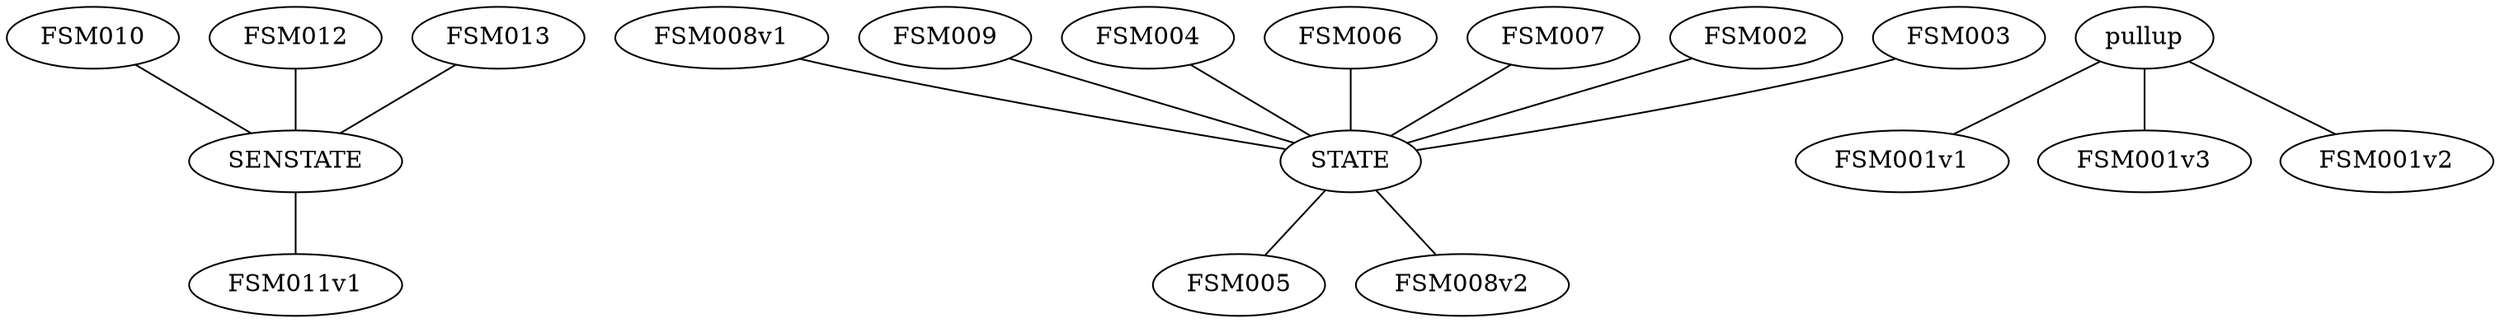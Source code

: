 strict graph "" {
	FSM010 -- SENSTATE;
	FSM008v1 -- STATE;
	FSM009 -- STATE;
	FSM004 -- STATE;
	FSM012 -- SENSTATE;
	FSM006 -- STATE;
	FSM007 -- STATE;
	FSM002 -- STATE;
	FSM003 -- STATE;
	FSM013 -- SENSTATE;
	STATE -- FSM005;
	STATE -- FSM008v2;
	pullup -- FSM001v1;
	pullup -- FSM001v3;
	pullup -- FSM001v2;
	SENSTATE -- FSM011v1;
}

